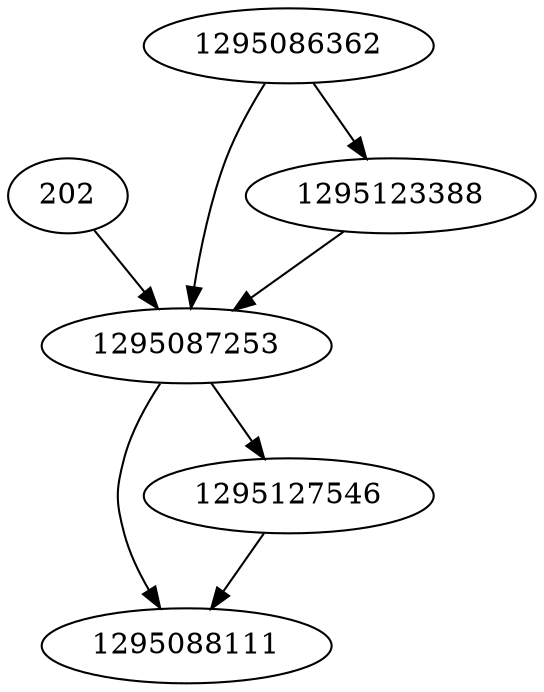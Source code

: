 strict digraph  {
202;
1295088111;
1295087253;
1295127546;
1295086362;
1295123388;
202 -> 1295087253;
1295087253 -> 1295088111;
1295087253 -> 1295127546;
1295127546 -> 1295088111;
1295086362 -> 1295087253;
1295086362 -> 1295123388;
1295123388 -> 1295087253;
}

